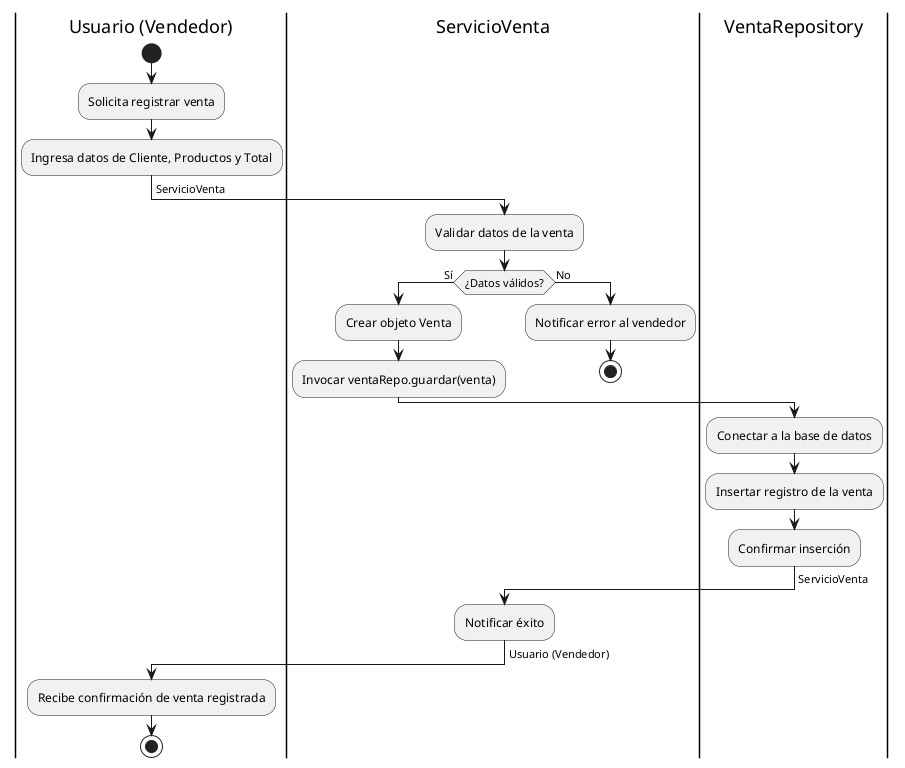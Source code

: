 @startuml RegistrarVenta

|Usuario (Vendedor)|
start
:Solicita registrar venta;
:Ingresa datos de Cliente, Productos y Total;
-> ServicioVenta;

|ServicioVenta|
:Validar datos de la venta;
if (¿Datos válidos?) then (Sí)
  :Crear objeto Venta;
  :Invocar ventaRepo.guardar(venta);
  -> VentaRepository;
else (No)
  :Notificar error al vendedor;
  stop
endif

|VentaRepository|
:Conectar a la base de datos;
:Insertar registro de la venta;
:Confirmar inserción;
-> ServicioVenta;

|ServicioVenta|
:Notificar éxito;
-> Usuario (Vendedor);

|Usuario (Vendedor)|
:Recibe confirmación de venta registrada;
stop

@enduml
